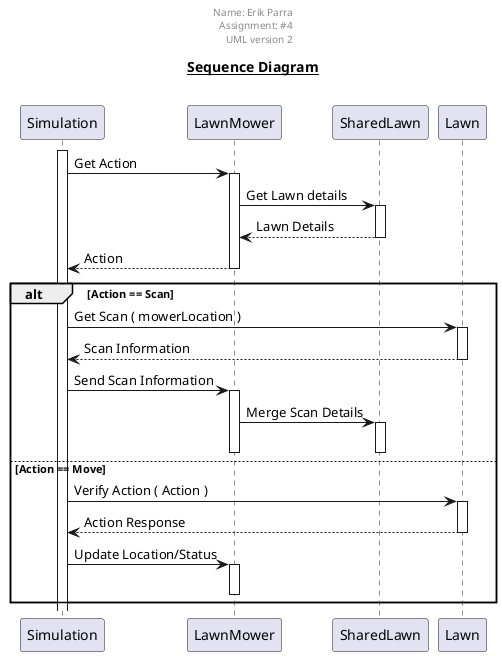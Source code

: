 @startuml

skinparam classAttributeIconSize 0
'hide circle

title __Sequence Diagram__\n

center header
Name: Erik Parra
Assignment: #4
UML version 2
end header



activate Simulation
Simulation -> LawnMower: Get Action
activate LawnMower
LawnMower -> SharedLawn : Get Lawn details
activate SharedLawn
SharedLawn --> LawnMower : Lawn Details
deactivate SharedLawn
LawnMower --> Simulation: Action
deactivate LawnMower

alt Action == Scan
    Simulation -> Lawn : Get Scan ( mowerLocation )
    activate Lawn
    Lawn --> Simulation : Scan Information
    deactivate Lawn
    Simulation -> LawnMower : Send Scan Information
    activate LawnMower
    LawnMower -> SharedLawn : Merge Scan Details
    activate SharedLawn
    deactivate SharedLawn
    deactivate LawnMower
else Action == Move
    Simulation -> Lawn : Verify Action ( Action )
    activate Lawn
    Lawn --> Simulation : Action Response
    deactivate Lawn
    Simulation -> LawnMower : Update Location/Status
    activate LawnMower
    deactivate LawnMower
end

@enduml
